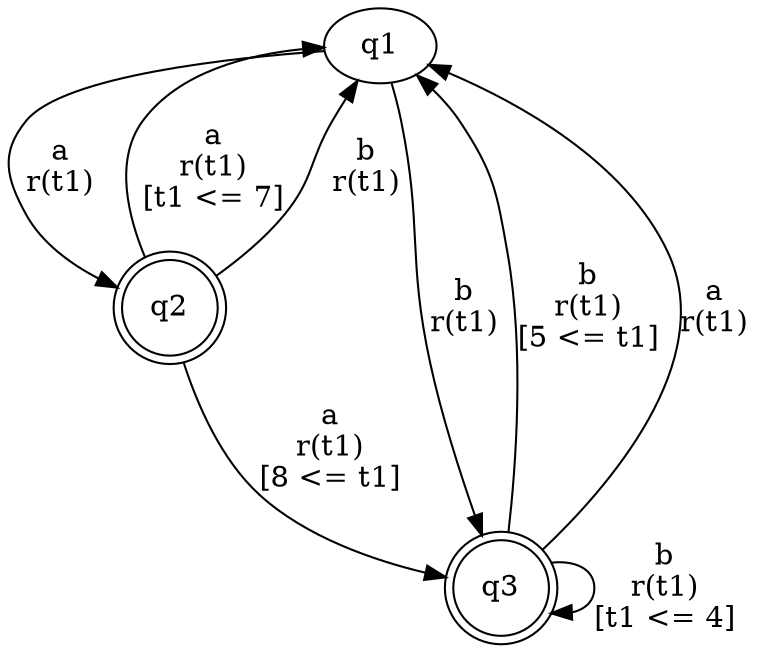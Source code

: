 digraph "tests_1/test23/solution200/solution" {
	q1[label=q1]
	q2[label=q2 shape=doublecircle]
	q3[label=q3 shape=doublecircle]
	q1 -> q2[label="a\nr(t1)\n"]
	q2 -> q3[label="a\nr(t1)\n[8 <= t1]"]
	q3 -> q3[label="b\nr(t1)\n[t1 <= 4]"]
	q3 -> q1[label="b\nr(t1)\n[5 <= t1]"]
	q3 -> q1[label="a\nr(t1)\n"]
	q2 -> q1[label="a\nr(t1)\n[t1 <= 7]"]
	q2 -> q1[label="b\nr(t1)\n"]
	q1 -> q3[label="b\nr(t1)\n"]
}
